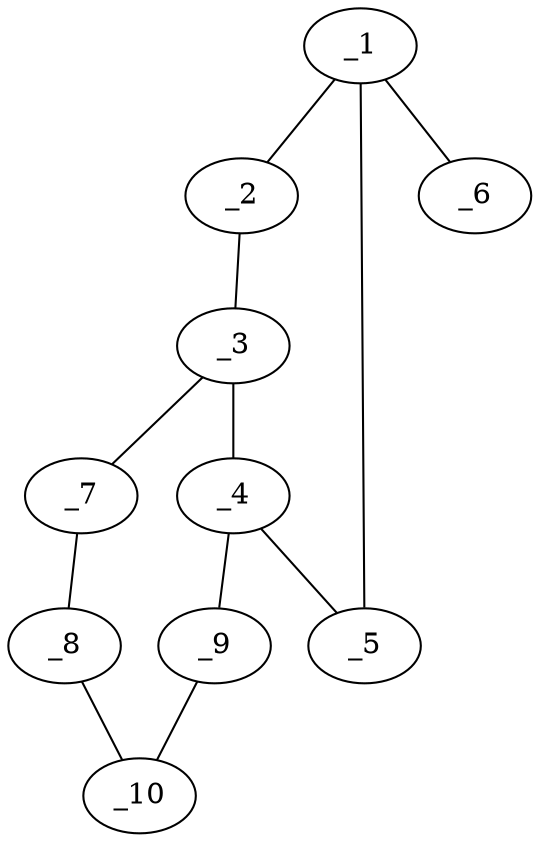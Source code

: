 graph molid672798 {
	_1	 [charge=0,
		chem=1,
		symbol="C  ",
		x="5.2709",
		y=0];
	_2	 [charge=0,
		chem=5,
		symbol="S  ",
		x="4.6831",
		y="0.809"];
	_1 -- _2	 [valence=1];
	_5	 [charge=0,
		chem=5,
		symbol="S  ",
		x="4.6831",
		y="-0.809"];
	_1 -- _5	 [valence=1];
	_6	 [charge=0,
		chem=5,
		symbol="S  ",
		x="6.2709",
		y=0];
	_1 -- _6	 [valence=2];
	_3	 [charge=0,
		chem=1,
		symbol="C  ",
		x="3.7321",
		y="0.5"];
	_2 -- _3	 [valence=1];
	_4	 [charge=0,
		chem=1,
		symbol="C  ",
		x="3.7321",
		y="-0.5"];
	_3 -- _4	 [valence=2];
	_7	 [charge=0,
		chem=5,
		symbol="S  ",
		x="2.866",
		y=1];
	_3 -- _7	 [valence=1];
	_4 -- _5	 [valence=1];
	_9	 [charge=0,
		chem=5,
		symbol="S  ",
		x="2.866",
		y="-1"];
	_4 -- _9	 [valence=1];
	_8	 [charge=0,
		chem=1,
		symbol="C  ",
		x=2,
		y="0.5"];
	_7 -- _8	 [valence=1];
	_10	 [charge=0,
		chem=1,
		symbol="C  ",
		x=2,
		y="-0.5"];
	_8 -- _10	 [valence=1];
	_9 -- _10	 [valence=1];
}
